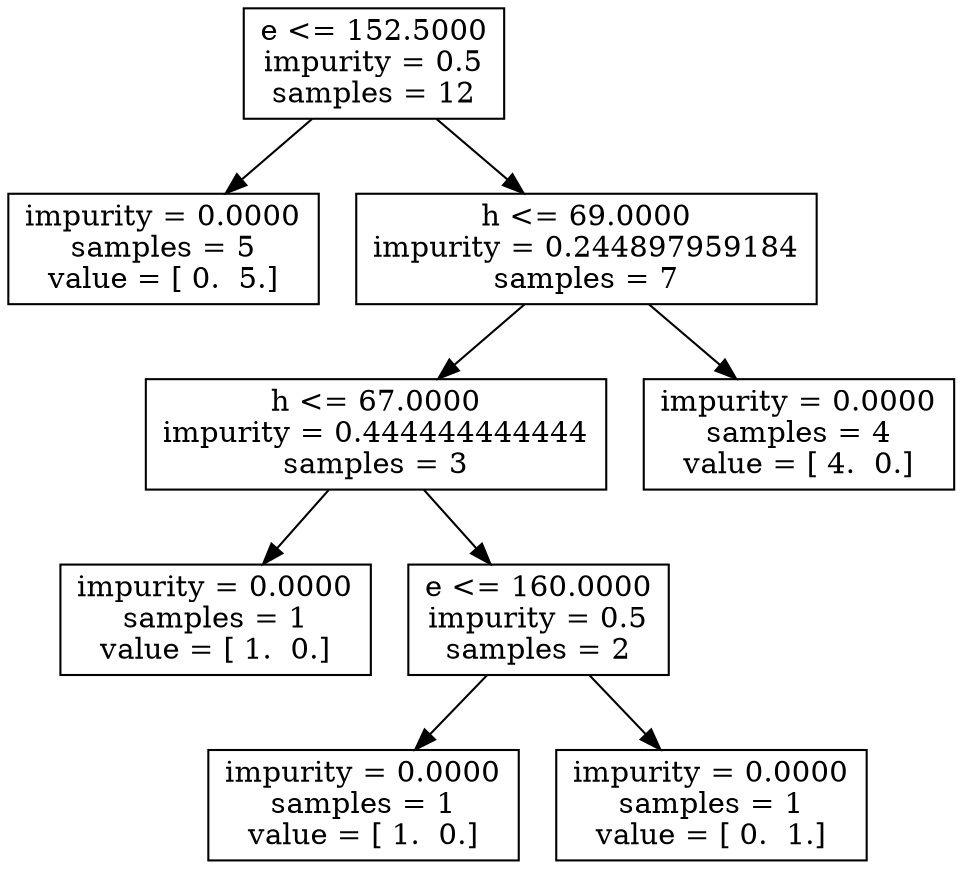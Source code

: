 digraph Tree {
0 [label="e <= 152.5000\nimpurity = 0.5\nsamples = 12", shape="box"] ;
1 [label="impurity = 0.0000\nsamples = 5\nvalue = [ 0.  5.]", shape="box"] ;
0 -> 1 ;
2 [label="h <= 69.0000\nimpurity = 0.244897959184\nsamples = 7", shape="box"] ;
0 -> 2 ;
3 [label="h <= 67.0000\nimpurity = 0.444444444444\nsamples = 3", shape="box"] ;
2 -> 3 ;
4 [label="impurity = 0.0000\nsamples = 1\nvalue = [ 1.  0.]", shape="box"] ;
3 -> 4 ;
5 [label="e <= 160.0000\nimpurity = 0.5\nsamples = 2", shape="box"] ;
3 -> 5 ;
6 [label="impurity = 0.0000\nsamples = 1\nvalue = [ 1.  0.]", shape="box"] ;
5 -> 6 ;
7 [label="impurity = 0.0000\nsamples = 1\nvalue = [ 0.  1.]", shape="box"] ;
5 -> 7 ;
8 [label="impurity = 0.0000\nsamples = 4\nvalue = [ 4.  0.]", shape="box"] ;
2 -> 8 ;
}